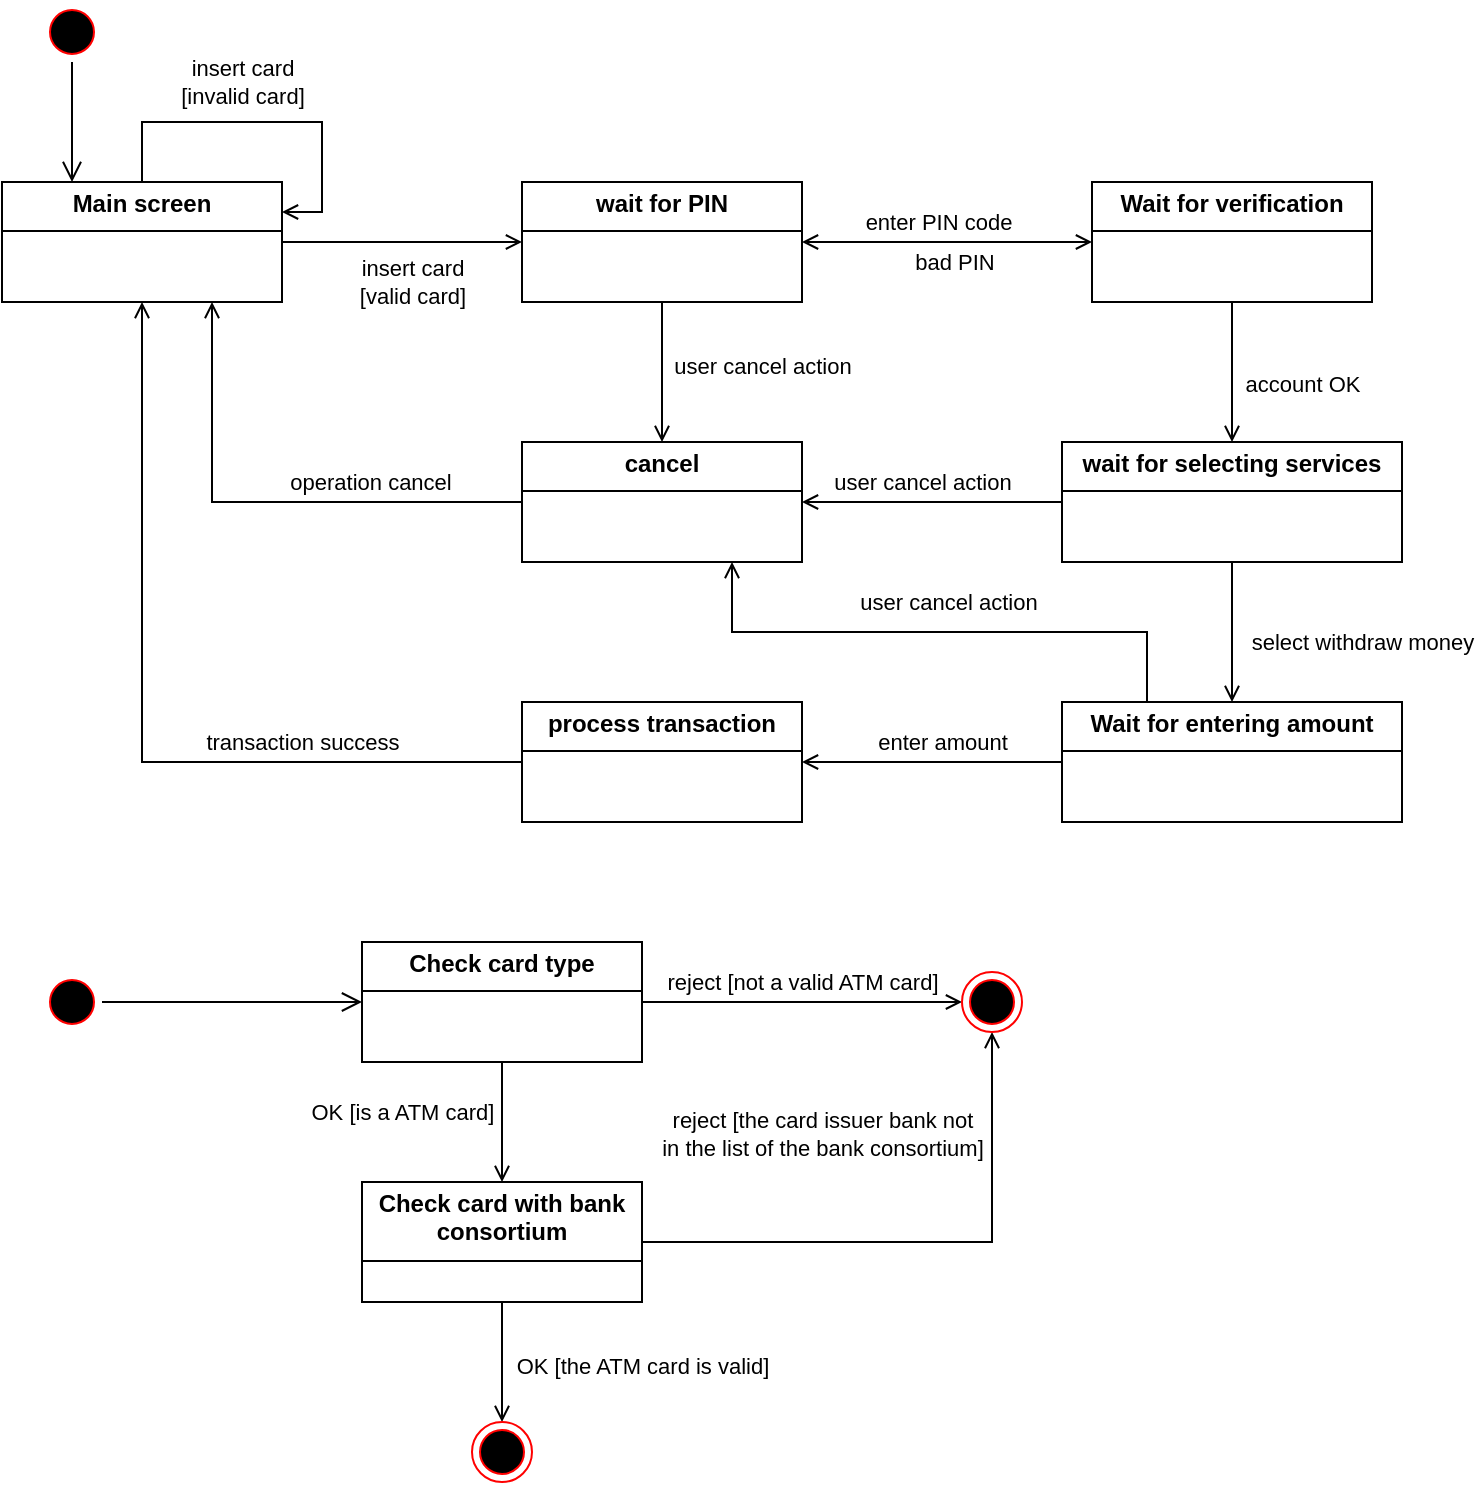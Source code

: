 <mxfile version="28.1.2">
  <diagram name="Trang-1" id="4PJGaUZeVSpmystjcEgc">
    <mxGraphModel dx="1177" dy="729" grid="1" gridSize="10" guides="1" tooltips="1" connect="1" arrows="1" fold="1" page="1" pageScale="1" pageWidth="827" pageHeight="1169" math="0" shadow="0">
      <root>
        <mxCell id="0" />
        <mxCell id="1" parent="0" />
        <mxCell id="CD55d3xUyryW4JgZeEZB-10" style="edgeStyle=orthogonalEdgeStyle;rounded=0;orthogonalLoop=1;jettySize=auto;html=1;exitX=1;exitY=0.5;exitDx=0;exitDy=0;entryX=0;entryY=0.5;entryDx=0;entryDy=0;endArrow=open;endFill=0;" edge="1" parent="1" source="CD55d3xUyryW4JgZeEZB-1" target="CD55d3xUyryW4JgZeEZB-2">
          <mxGeometry relative="1" as="geometry" />
        </mxCell>
        <mxCell id="CD55d3xUyryW4JgZeEZB-32" value="insert card&lt;div&gt;[valid card]&lt;/div&gt;" style="edgeLabel;html=1;align=center;verticalAlign=middle;resizable=0;points=[];" vertex="1" connectable="0" parent="CD55d3xUyryW4JgZeEZB-10">
          <mxGeometry x="0.078" relative="1" as="geometry">
            <mxPoint y="20" as="offset" />
          </mxGeometry>
        </mxCell>
        <mxCell id="CD55d3xUyryW4JgZeEZB-1" value="&lt;p style=&quot;margin:0px;margin-top:4px;text-align:center;&quot;&gt;&lt;b&gt;Main screen&lt;/b&gt;&lt;/p&gt;&lt;hr size=&quot;1&quot; style=&quot;border-style:solid;&quot;&gt;&lt;div style=&quot;height:2px;&quot;&gt;&lt;/div&gt;" style="verticalAlign=top;align=left;overflow=fill;html=1;whiteSpace=wrap;" vertex="1" parent="1">
          <mxGeometry x="60" y="130" width="140" height="60" as="geometry" />
        </mxCell>
        <mxCell id="CD55d3xUyryW4JgZeEZB-12" style="edgeStyle=orthogonalEdgeStyle;rounded=0;orthogonalLoop=1;jettySize=auto;html=1;exitX=1;exitY=0.5;exitDx=0;exitDy=0;entryX=0;entryY=0.5;entryDx=0;entryDy=0;endArrow=open;endFill=0;startArrow=open;startFill=0;" edge="1" parent="1" source="CD55d3xUyryW4JgZeEZB-2" target="CD55d3xUyryW4JgZeEZB-3">
          <mxGeometry relative="1" as="geometry" />
        </mxCell>
        <mxCell id="CD55d3xUyryW4JgZeEZB-30" value="enter PIN code" style="edgeLabel;html=1;align=center;verticalAlign=middle;resizable=0;points=[];" vertex="1" connectable="0" parent="CD55d3xUyryW4JgZeEZB-12">
          <mxGeometry x="-0.062" y="-1" relative="1" as="geometry">
            <mxPoint y="-11" as="offset" />
          </mxGeometry>
        </mxCell>
        <mxCell id="CD55d3xUyryW4JgZeEZB-31" value="bad PIN" style="edgeLabel;html=1;align=center;verticalAlign=middle;resizable=0;points=[];" vertex="1" connectable="0" parent="CD55d3xUyryW4JgZeEZB-12">
          <mxGeometry x="0.041" y="-3" relative="1" as="geometry">
            <mxPoint y="7" as="offset" />
          </mxGeometry>
        </mxCell>
        <mxCell id="CD55d3xUyryW4JgZeEZB-20" style="edgeStyle=orthogonalEdgeStyle;rounded=0;orthogonalLoop=1;jettySize=auto;html=1;exitX=0.5;exitY=1;exitDx=0;exitDy=0;entryX=0.5;entryY=0;entryDx=0;entryDy=0;endArrow=open;endFill=0;" edge="1" parent="1" source="CD55d3xUyryW4JgZeEZB-2" target="CD55d3xUyryW4JgZeEZB-5">
          <mxGeometry relative="1" as="geometry" />
        </mxCell>
        <mxCell id="CD55d3xUyryW4JgZeEZB-29" value="user cancel action" style="edgeLabel;html=1;align=center;verticalAlign=middle;resizable=0;points=[];" vertex="1" connectable="0" parent="CD55d3xUyryW4JgZeEZB-20">
          <mxGeometry x="-0.1" relative="1" as="geometry">
            <mxPoint x="50" as="offset" />
          </mxGeometry>
        </mxCell>
        <mxCell id="CD55d3xUyryW4JgZeEZB-2" value="&lt;p style=&quot;margin:0px;margin-top:4px;text-align:center;&quot;&gt;&lt;b&gt;wait for PIN&lt;/b&gt;&lt;/p&gt;&lt;hr size=&quot;1&quot; style=&quot;border-style:solid;&quot;&gt;&lt;div style=&quot;height:2px;&quot;&gt;&lt;/div&gt;" style="verticalAlign=top;align=left;overflow=fill;html=1;whiteSpace=wrap;" vertex="1" parent="1">
          <mxGeometry x="320" y="130" width="140" height="60" as="geometry" />
        </mxCell>
        <mxCell id="CD55d3xUyryW4JgZeEZB-13" style="edgeStyle=orthogonalEdgeStyle;rounded=0;orthogonalLoop=1;jettySize=auto;html=1;exitX=0.5;exitY=1;exitDx=0;exitDy=0;entryX=0.5;entryY=0;entryDx=0;entryDy=0;endArrow=open;endFill=0;" edge="1" parent="1" source="CD55d3xUyryW4JgZeEZB-3" target="CD55d3xUyryW4JgZeEZB-4">
          <mxGeometry relative="1" as="geometry" />
        </mxCell>
        <mxCell id="CD55d3xUyryW4JgZeEZB-21" value="account OK" style="edgeLabel;html=1;align=center;verticalAlign=middle;resizable=0;points=[];" vertex="1" connectable="0" parent="CD55d3xUyryW4JgZeEZB-13">
          <mxGeometry x="0.171" relative="1" as="geometry">
            <mxPoint x="35" as="offset" />
          </mxGeometry>
        </mxCell>
        <mxCell id="CD55d3xUyryW4JgZeEZB-3" value="&lt;p style=&quot;margin:0px;margin-top:4px;text-align:center;&quot;&gt;&lt;b&gt;Wait for verification&lt;/b&gt;&lt;/p&gt;&lt;hr size=&quot;1&quot; style=&quot;border-style:solid;&quot;&gt;&lt;div style=&quot;height:2px;&quot;&gt;&lt;/div&gt;" style="verticalAlign=top;align=left;overflow=fill;html=1;whiteSpace=wrap;" vertex="1" parent="1">
          <mxGeometry x="605" y="130" width="140" height="60" as="geometry" />
        </mxCell>
        <mxCell id="CD55d3xUyryW4JgZeEZB-14" style="edgeStyle=orthogonalEdgeStyle;rounded=0;orthogonalLoop=1;jettySize=auto;html=1;exitX=0;exitY=0.5;exitDx=0;exitDy=0;entryX=1;entryY=0.5;entryDx=0;entryDy=0;endArrow=open;endFill=0;" edge="1" parent="1" source="CD55d3xUyryW4JgZeEZB-4" target="CD55d3xUyryW4JgZeEZB-5">
          <mxGeometry relative="1" as="geometry" />
        </mxCell>
        <mxCell id="CD55d3xUyryW4JgZeEZB-27" value="user cancel action" style="edgeLabel;html=1;align=center;verticalAlign=middle;resizable=0;points=[];" vertex="1" connectable="0" parent="CD55d3xUyryW4JgZeEZB-14">
          <mxGeometry x="0.313" relative="1" as="geometry">
            <mxPoint x="15" y="-10" as="offset" />
          </mxGeometry>
        </mxCell>
        <mxCell id="CD55d3xUyryW4JgZeEZB-15" style="edgeStyle=orthogonalEdgeStyle;rounded=0;orthogonalLoop=1;jettySize=auto;html=1;exitX=0.5;exitY=1;exitDx=0;exitDy=0;entryX=0.5;entryY=0;entryDx=0;entryDy=0;endArrow=open;endFill=0;" edge="1" parent="1" source="CD55d3xUyryW4JgZeEZB-4" target="CD55d3xUyryW4JgZeEZB-7">
          <mxGeometry relative="1" as="geometry" />
        </mxCell>
        <mxCell id="CD55d3xUyryW4JgZeEZB-22" value="select withdraw money" style="edgeLabel;html=1;align=center;verticalAlign=middle;resizable=0;points=[];" vertex="1" connectable="0" parent="CD55d3xUyryW4JgZeEZB-15">
          <mxGeometry x="0.004" y="-1" relative="1" as="geometry">
            <mxPoint x="66" y="5" as="offset" />
          </mxGeometry>
        </mxCell>
        <mxCell id="CD55d3xUyryW4JgZeEZB-4" value="&lt;p style=&quot;margin:0px;margin-top:4px;text-align:center;&quot;&gt;&lt;b&gt;wait for selecting services&lt;/b&gt;&lt;/p&gt;&lt;hr size=&quot;1&quot; style=&quot;border-style:solid;&quot;&gt;&lt;div style=&quot;height:2px;&quot;&gt;&lt;/div&gt;" style="verticalAlign=top;align=left;overflow=fill;html=1;whiteSpace=wrap;" vertex="1" parent="1">
          <mxGeometry x="590" y="260" width="170" height="60" as="geometry" />
        </mxCell>
        <mxCell id="CD55d3xUyryW4JgZeEZB-19" style="edgeStyle=orthogonalEdgeStyle;rounded=0;orthogonalLoop=1;jettySize=auto;html=1;exitX=0;exitY=0.5;exitDx=0;exitDy=0;entryX=0.75;entryY=1;entryDx=0;entryDy=0;endArrow=open;endFill=0;" edge="1" parent="1" source="CD55d3xUyryW4JgZeEZB-5" target="CD55d3xUyryW4JgZeEZB-1">
          <mxGeometry relative="1" as="geometry" />
        </mxCell>
        <mxCell id="CD55d3xUyryW4JgZeEZB-26" value="operation cancel" style="edgeLabel;html=1;align=center;verticalAlign=middle;resizable=0;points=[];" vertex="1" connectable="0" parent="CD55d3xUyryW4JgZeEZB-19">
          <mxGeometry x="-0.281" y="1" relative="1" as="geometry">
            <mxPoint x="15" y="-11" as="offset" />
          </mxGeometry>
        </mxCell>
        <mxCell id="CD55d3xUyryW4JgZeEZB-5" value="&lt;p style=&quot;margin:0px;margin-top:4px;text-align:center;&quot;&gt;&lt;b&gt;cancel&lt;/b&gt;&lt;/p&gt;&lt;hr size=&quot;1&quot; style=&quot;border-style:solid;&quot;&gt;&lt;div style=&quot;height:2px;&quot;&gt;&lt;/div&gt;" style="verticalAlign=top;align=left;overflow=fill;html=1;whiteSpace=wrap;" vertex="1" parent="1">
          <mxGeometry x="320" y="260" width="140" height="60" as="geometry" />
        </mxCell>
        <mxCell id="CD55d3xUyryW4JgZeEZB-18" style="edgeStyle=orthogonalEdgeStyle;rounded=0;orthogonalLoop=1;jettySize=auto;html=1;exitX=0;exitY=0.5;exitDx=0;exitDy=0;entryX=0.5;entryY=1;entryDx=0;entryDy=0;endArrow=open;endFill=0;" edge="1" parent="1" source="CD55d3xUyryW4JgZeEZB-6" target="CD55d3xUyryW4JgZeEZB-1">
          <mxGeometry relative="1" as="geometry" />
        </mxCell>
        <mxCell id="CD55d3xUyryW4JgZeEZB-25" value="transaction success" style="edgeLabel;html=1;align=center;verticalAlign=middle;resizable=0;points=[];" vertex="1" connectable="0" parent="CD55d3xUyryW4JgZeEZB-18">
          <mxGeometry x="-0.35" y="2" relative="1" as="geometry">
            <mxPoint x="26" y="-12" as="offset" />
          </mxGeometry>
        </mxCell>
        <mxCell id="CD55d3xUyryW4JgZeEZB-6" value="&lt;p style=&quot;margin:0px;margin-top:4px;text-align:center;&quot;&gt;&lt;b&gt;process transaction&lt;/b&gt;&lt;/p&gt;&lt;hr size=&quot;1&quot; style=&quot;border-style:solid;&quot;&gt;&lt;div style=&quot;height:2px;&quot;&gt;&lt;/div&gt;" style="verticalAlign=top;align=left;overflow=fill;html=1;whiteSpace=wrap;" vertex="1" parent="1">
          <mxGeometry x="320" y="390" width="140" height="60" as="geometry" />
        </mxCell>
        <mxCell id="CD55d3xUyryW4JgZeEZB-16" style="edgeStyle=orthogonalEdgeStyle;rounded=0;orthogonalLoop=1;jettySize=auto;html=1;exitX=0.25;exitY=0;exitDx=0;exitDy=0;entryX=0.75;entryY=1;entryDx=0;entryDy=0;endArrow=open;endFill=0;" edge="1" parent="1" source="CD55d3xUyryW4JgZeEZB-7" target="CD55d3xUyryW4JgZeEZB-5">
          <mxGeometry relative="1" as="geometry" />
        </mxCell>
        <mxCell id="CD55d3xUyryW4JgZeEZB-23" value="user cancel action" style="edgeLabel;html=1;align=center;verticalAlign=middle;resizable=0;points=[];" vertex="1" connectable="0" parent="CD55d3xUyryW4JgZeEZB-16">
          <mxGeometry x="-0.029" y="-2" relative="1" as="geometry">
            <mxPoint y="-13" as="offset" />
          </mxGeometry>
        </mxCell>
        <mxCell id="CD55d3xUyryW4JgZeEZB-17" style="edgeStyle=orthogonalEdgeStyle;rounded=0;orthogonalLoop=1;jettySize=auto;html=1;exitX=0;exitY=0.5;exitDx=0;exitDy=0;entryX=1;entryY=0.5;entryDx=0;entryDy=0;endArrow=open;endFill=0;" edge="1" parent="1" source="CD55d3xUyryW4JgZeEZB-7" target="CD55d3xUyryW4JgZeEZB-6">
          <mxGeometry relative="1" as="geometry" />
        </mxCell>
        <mxCell id="CD55d3xUyryW4JgZeEZB-24" value="enter amount" style="edgeLabel;html=1;align=center;verticalAlign=middle;resizable=0;points=[];" vertex="1" connectable="0" parent="CD55d3xUyryW4JgZeEZB-17">
          <mxGeometry x="0.12" y="2" relative="1" as="geometry">
            <mxPoint x="13" y="-12" as="offset" />
          </mxGeometry>
        </mxCell>
        <mxCell id="CD55d3xUyryW4JgZeEZB-7" value="&lt;p style=&quot;margin:0px;margin-top:4px;text-align:center;&quot;&gt;&lt;b&gt;Wait for entering amount&lt;/b&gt;&lt;/p&gt;&lt;hr size=&quot;1&quot; style=&quot;border-style:solid;&quot;&gt;&lt;div style=&quot;height:2px;&quot;&gt;&lt;/div&gt;" style="verticalAlign=top;align=left;overflow=fill;html=1;whiteSpace=wrap;" vertex="1" parent="1">
          <mxGeometry x="590" y="390" width="170" height="60" as="geometry" />
        </mxCell>
        <mxCell id="CD55d3xUyryW4JgZeEZB-8" value="" style="ellipse;html=1;shape=startState;fillColor=#000000;strokeColor=#ff0000;" vertex="1" parent="1">
          <mxGeometry x="80" y="40" width="30" height="30" as="geometry" />
        </mxCell>
        <mxCell id="CD55d3xUyryW4JgZeEZB-9" value="" style="edgeStyle=orthogonalEdgeStyle;html=1;verticalAlign=bottom;endArrow=open;endSize=8;strokeColor=#000000;rounded=0;entryX=0.25;entryY=0;entryDx=0;entryDy=0;" edge="1" source="CD55d3xUyryW4JgZeEZB-8" parent="1" target="CD55d3xUyryW4JgZeEZB-1">
          <mxGeometry relative="1" as="geometry">
            <mxPoint x="105" y="110" as="targetPoint" />
          </mxGeometry>
        </mxCell>
        <mxCell id="CD55d3xUyryW4JgZeEZB-11" style="edgeStyle=orthogonalEdgeStyle;rounded=0;orthogonalLoop=1;jettySize=auto;html=1;exitX=0.5;exitY=0;exitDx=0;exitDy=0;entryX=1;entryY=0.25;entryDx=0;entryDy=0;endArrow=open;endFill=0;" edge="1" parent="1" source="CD55d3xUyryW4JgZeEZB-1" target="CD55d3xUyryW4JgZeEZB-1">
          <mxGeometry relative="1" as="geometry">
            <Array as="points">
              <mxPoint x="130" y="100" />
              <mxPoint x="220" y="100" />
              <mxPoint x="220" y="145" />
            </Array>
          </mxGeometry>
        </mxCell>
        <mxCell id="CD55d3xUyryW4JgZeEZB-33" value="insert card&lt;div&gt;[invalid card]&lt;/div&gt;" style="edgeLabel;html=1;align=center;verticalAlign=middle;resizable=0;points=[];" vertex="1" connectable="0" parent="CD55d3xUyryW4JgZeEZB-11">
          <mxGeometry x="-0.193" y="1" relative="1" as="geometry">
            <mxPoint x="5" y="-19" as="offset" />
          </mxGeometry>
        </mxCell>
        <mxCell id="CD55d3xUyryW4JgZeEZB-34" value="" style="ellipse;html=1;shape=startState;fillColor=#000000;strokeColor=#ff0000;" vertex="1" parent="1">
          <mxGeometry x="80" y="525" width="30" height="30" as="geometry" />
        </mxCell>
        <mxCell id="CD55d3xUyryW4JgZeEZB-35" value="" style="edgeStyle=orthogonalEdgeStyle;html=1;verticalAlign=bottom;endArrow=open;endSize=8;strokeColor=#000000;rounded=0;entryX=0;entryY=0.5;entryDx=0;entryDy=0;endFill=0;" edge="1" source="CD55d3xUyryW4JgZeEZB-34" parent="1" target="CD55d3xUyryW4JgZeEZB-36">
          <mxGeometry relative="1" as="geometry">
            <mxPoint x="95" y="615" as="targetPoint" />
          </mxGeometry>
        </mxCell>
        <mxCell id="CD55d3xUyryW4JgZeEZB-40" style="edgeStyle=orthogonalEdgeStyle;rounded=0;orthogonalLoop=1;jettySize=auto;html=1;exitX=1;exitY=0.5;exitDx=0;exitDy=0;entryX=0;entryY=0.5;entryDx=0;entryDy=0;endArrow=open;endFill=0;" edge="1" parent="1" source="CD55d3xUyryW4JgZeEZB-36" target="CD55d3xUyryW4JgZeEZB-39">
          <mxGeometry relative="1" as="geometry" />
        </mxCell>
        <mxCell id="CD55d3xUyryW4JgZeEZB-46" value="reject [not a valid ATM card]" style="edgeLabel;html=1;align=center;verticalAlign=middle;resizable=0;points=[];" vertex="1" connectable="0" parent="CD55d3xUyryW4JgZeEZB-40">
          <mxGeometry x="-0.525" y="2" relative="1" as="geometry">
            <mxPoint x="42" y="-8" as="offset" />
          </mxGeometry>
        </mxCell>
        <mxCell id="CD55d3xUyryW4JgZeEZB-42" style="edgeStyle=orthogonalEdgeStyle;rounded=0;orthogonalLoop=1;jettySize=auto;html=1;exitX=0.5;exitY=1;exitDx=0;exitDy=0;entryX=0.5;entryY=0;entryDx=0;entryDy=0;endArrow=open;endFill=0;" edge="1" parent="1" source="CD55d3xUyryW4JgZeEZB-36" target="CD55d3xUyryW4JgZeEZB-37">
          <mxGeometry relative="1" as="geometry" />
        </mxCell>
        <mxCell id="CD55d3xUyryW4JgZeEZB-44" value="OK [is a ATM card]" style="edgeLabel;html=1;align=center;verticalAlign=middle;resizable=0;points=[];" vertex="1" connectable="0" parent="CD55d3xUyryW4JgZeEZB-42">
          <mxGeometry x="-0.183" y="-1" relative="1" as="geometry">
            <mxPoint x="-49" as="offset" />
          </mxGeometry>
        </mxCell>
        <mxCell id="CD55d3xUyryW4JgZeEZB-36" value="&lt;p style=&quot;margin:0px;margin-top:4px;text-align:center;&quot;&gt;&lt;b&gt;Check card type&lt;/b&gt;&lt;/p&gt;&lt;hr size=&quot;1&quot; style=&quot;border-style:solid;&quot;&gt;&lt;div style=&quot;height:2px;&quot;&gt;&lt;/div&gt;" style="verticalAlign=top;align=left;overflow=fill;html=1;whiteSpace=wrap;" vertex="1" parent="1">
          <mxGeometry x="240" y="510" width="140" height="60" as="geometry" />
        </mxCell>
        <mxCell id="CD55d3xUyryW4JgZeEZB-41" style="edgeStyle=orthogonalEdgeStyle;rounded=0;orthogonalLoop=1;jettySize=auto;html=1;exitX=1;exitY=0.5;exitDx=0;exitDy=0;entryX=0.5;entryY=1;entryDx=0;entryDy=0;endArrow=open;endFill=0;" edge="1" parent="1" source="CD55d3xUyryW4JgZeEZB-37" target="CD55d3xUyryW4JgZeEZB-39">
          <mxGeometry relative="1" as="geometry" />
        </mxCell>
        <mxCell id="CD55d3xUyryW4JgZeEZB-47" value="reject [the card issuer bank not&lt;div&gt;in the list of the bank consortium]&lt;/div&gt;" style="edgeLabel;html=1;align=center;verticalAlign=middle;resizable=0;points=[];" vertex="1" connectable="0" parent="CD55d3xUyryW4JgZeEZB-41">
          <mxGeometry x="0.577" y="1" relative="1" as="geometry">
            <mxPoint x="-84" y="-8" as="offset" />
          </mxGeometry>
        </mxCell>
        <mxCell id="CD55d3xUyryW4JgZeEZB-43" style="edgeStyle=orthogonalEdgeStyle;rounded=0;orthogonalLoop=1;jettySize=auto;html=1;exitX=0.5;exitY=1;exitDx=0;exitDy=0;entryX=0.5;entryY=0;entryDx=0;entryDy=0;endArrow=open;endFill=0;" edge="1" parent="1" source="CD55d3xUyryW4JgZeEZB-37" target="CD55d3xUyryW4JgZeEZB-38">
          <mxGeometry relative="1" as="geometry" />
        </mxCell>
        <mxCell id="CD55d3xUyryW4JgZeEZB-45" value="OK [the ATM card is valid]" style="edgeLabel;html=1;align=center;verticalAlign=middle;resizable=0;points=[];" vertex="1" connectable="0" parent="CD55d3xUyryW4JgZeEZB-43">
          <mxGeometry x="-0.204" y="2" relative="1" as="geometry">
            <mxPoint x="68" y="8" as="offset" />
          </mxGeometry>
        </mxCell>
        <mxCell id="CD55d3xUyryW4JgZeEZB-37" value="&lt;p style=&quot;margin:0px;margin-top:4px;text-align:center;&quot;&gt;&lt;b&gt;Check card with bank consortium&lt;/b&gt;&lt;/p&gt;&lt;hr size=&quot;1&quot; style=&quot;border-style:solid;&quot;&gt;&lt;div style=&quot;height:2px;&quot;&gt;&lt;/div&gt;" style="verticalAlign=top;align=left;overflow=fill;html=1;whiteSpace=wrap;" vertex="1" parent="1">
          <mxGeometry x="240" y="630" width="140" height="60" as="geometry" />
        </mxCell>
        <mxCell id="CD55d3xUyryW4JgZeEZB-38" value="" style="ellipse;html=1;shape=endState;fillColor=#000000;strokeColor=#ff0000;" vertex="1" parent="1">
          <mxGeometry x="295" y="750" width="30" height="30" as="geometry" />
        </mxCell>
        <mxCell id="CD55d3xUyryW4JgZeEZB-39" value="" style="ellipse;html=1;shape=endState;fillColor=#000000;strokeColor=#ff0000;" vertex="1" parent="1">
          <mxGeometry x="540" y="525" width="30" height="30" as="geometry" />
        </mxCell>
      </root>
    </mxGraphModel>
  </diagram>
</mxfile>
